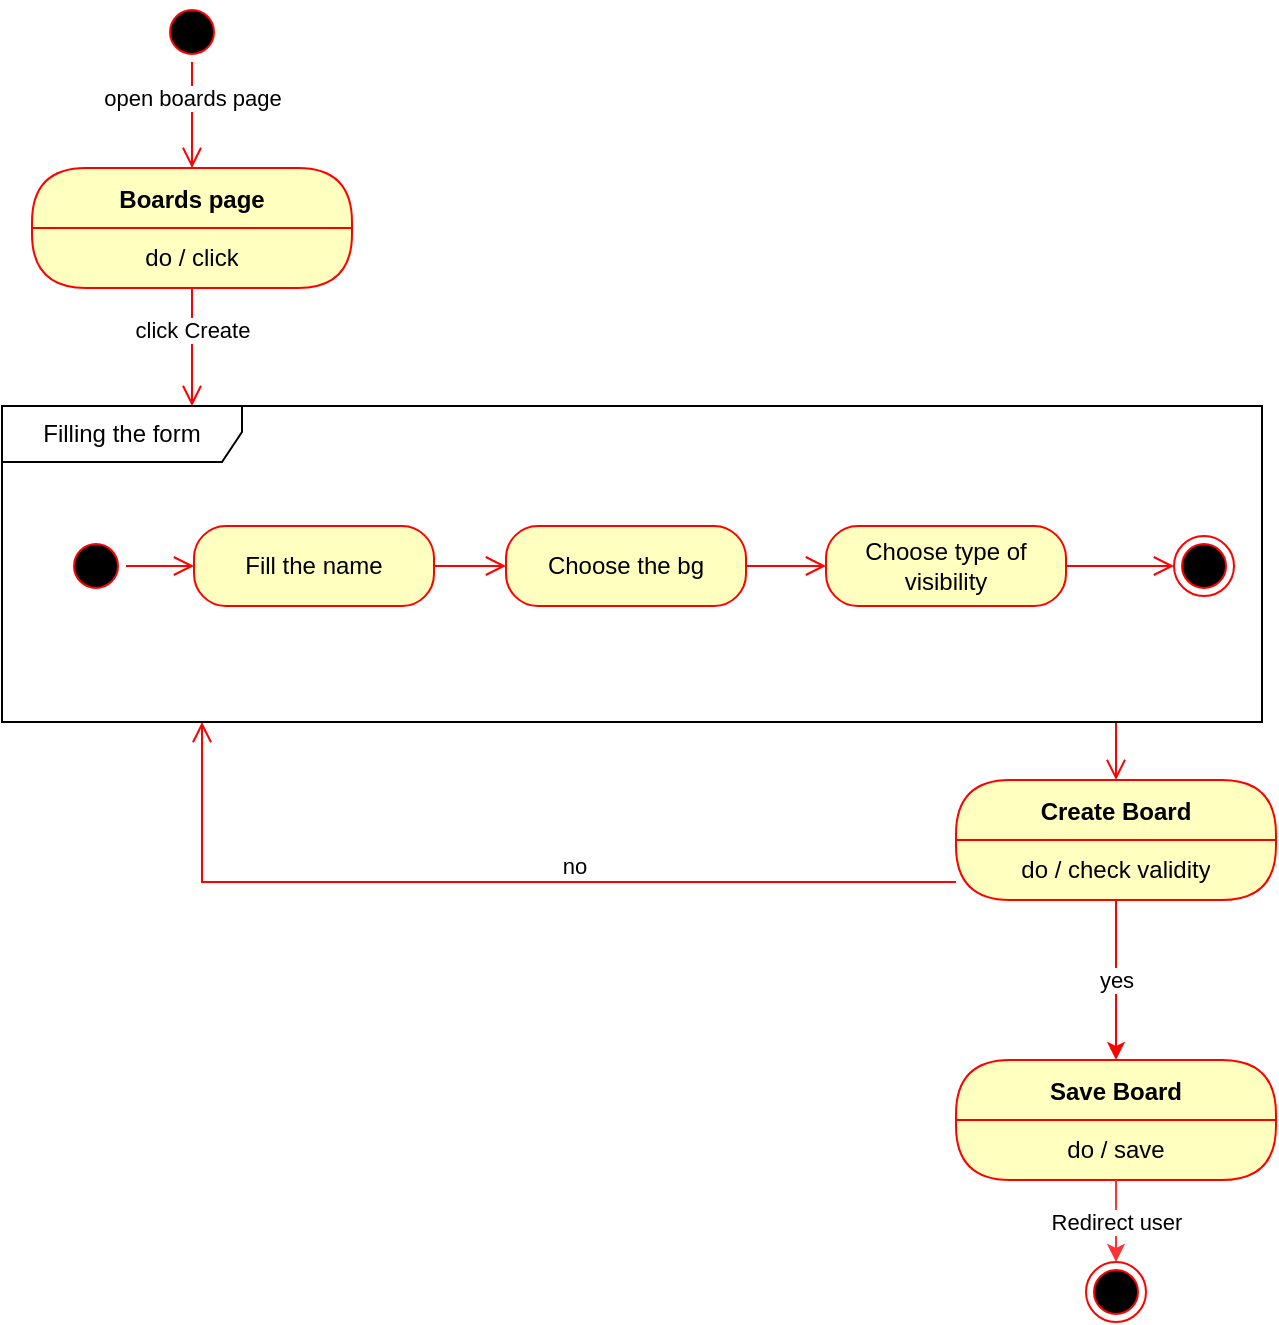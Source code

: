 <mxfile version="21.1.2" type="github">
  <diagram name="Page-1" id="58cdce13-f638-feb5-8d6f-7d28b1aa9fa0">
    <mxGraphModel dx="2390" dy="1277" grid="1" gridSize="10" guides="1" tooltips="1" connect="1" arrows="1" fold="1" page="1" pageScale="1" pageWidth="1100" pageHeight="850" background="none" math="0" shadow="0">
      <root>
        <mxCell id="0" />
        <mxCell id="1" parent="0" />
        <mxCell id="YvCs8bPbRXpfsCYJ8i7O-2" value="Boards page" style="swimlane;fontStyle=1;align=center;verticalAlign=middle;childLayout=stackLayout;horizontal=1;startSize=30;horizontalStack=0;resizeParent=0;resizeLast=1;container=0;fontColor=#000000;collapsible=0;rounded=1;arcSize=30;strokeColor=#ff0000;fillColor=#ffffc0;swimlaneFillColor=#ffffc0;dropTarget=0;" parent="1" vertex="1">
          <mxGeometry x="115" y="93" width="160" height="60" as="geometry" />
        </mxCell>
        <mxCell id="YvCs8bPbRXpfsCYJ8i7O-3" value="do / click" style="text;html=1;strokeColor=none;fillColor=none;align=center;verticalAlign=middle;spacingLeft=4;spacingRight=4;whiteSpace=wrap;overflow=hidden;rotatable=0;fontColor=#000000;" parent="YvCs8bPbRXpfsCYJ8i7O-2" vertex="1">
          <mxGeometry y="30" width="160" height="30" as="geometry" />
        </mxCell>
        <mxCell id="YvCs8bPbRXpfsCYJ8i7O-4" value="click Create" style="edgeStyle=orthogonalEdgeStyle;html=1;verticalAlign=bottom;endArrow=open;endSize=8;strokeColor=#ff0000;rounded=0;" parent="1" source="YvCs8bPbRXpfsCYJ8i7O-2" edge="1">
          <mxGeometry relative="1" as="geometry">
            <mxPoint x="195" y="212" as="targetPoint" />
            <Array as="points">
              <mxPoint x="195" y="200" />
              <mxPoint x="195" y="200" />
            </Array>
          </mxGeometry>
        </mxCell>
        <mxCell id="YvCs8bPbRXpfsCYJ8i7O-5" value="" style="ellipse;html=1;shape=startState;fillColor=#000000;strokeColor=#ff0000;" parent="1" vertex="1">
          <mxGeometry x="180" y="10" width="30" height="30" as="geometry" />
        </mxCell>
        <mxCell id="YvCs8bPbRXpfsCYJ8i7O-6" value="open boards page" style="edgeStyle=orthogonalEdgeStyle;html=1;verticalAlign=bottom;endArrow=open;endSize=8;strokeColor=#ff0000;rounded=0;" parent="1" source="YvCs8bPbRXpfsCYJ8i7O-5" target="YvCs8bPbRXpfsCYJ8i7O-2" edge="1">
          <mxGeometry relative="1" as="geometry">
            <mxPoint x="195" y="100" as="targetPoint" />
          </mxGeometry>
        </mxCell>
        <mxCell id="YvCs8bPbRXpfsCYJ8i7O-17" value="" style="ellipse;html=1;shape=startState;fillColor=#000000;strokeColor=#ff0000;" parent="1" vertex="1">
          <mxGeometry x="132" y="277" width="30" height="30" as="geometry" />
        </mxCell>
        <mxCell id="YvCs8bPbRXpfsCYJ8i7O-18" value="" style="edgeStyle=orthogonalEdgeStyle;html=1;verticalAlign=bottom;endArrow=open;endSize=8;strokeColor=#ff0000;rounded=0;" parent="1" source="YvCs8bPbRXpfsCYJ8i7O-17" target="YvCs8bPbRXpfsCYJ8i7O-22" edge="1">
          <mxGeometry relative="1" as="geometry">
            <mxPoint x="145" y="372" as="targetPoint" />
          </mxGeometry>
        </mxCell>
        <mxCell id="YvCs8bPbRXpfsCYJ8i7O-22" value="Fill the name" style="rounded=1;whiteSpace=wrap;html=1;arcSize=40;fontColor=#000000;fillColor=#ffffc0;strokeColor=#ff0000;" parent="1" vertex="1">
          <mxGeometry x="196" y="272" width="120" height="40" as="geometry" />
        </mxCell>
        <mxCell id="YvCs8bPbRXpfsCYJ8i7O-23" value="" style="edgeStyle=orthogonalEdgeStyle;html=1;verticalAlign=bottom;endArrow=open;endSize=8;strokeColor=#ff0000;rounded=0;" parent="1" source="YvCs8bPbRXpfsCYJ8i7O-22" target="YvCs8bPbRXpfsCYJ8i7O-24" edge="1">
          <mxGeometry relative="1" as="geometry">
            <mxPoint x="300" y="352" as="targetPoint" />
          </mxGeometry>
        </mxCell>
        <mxCell id="YvCs8bPbRXpfsCYJ8i7O-24" value="Choose the bg" style="rounded=1;whiteSpace=wrap;html=1;arcSize=40;fontColor=#000000;fillColor=#ffffc0;strokeColor=#ff0000;" parent="1" vertex="1">
          <mxGeometry x="352" y="272" width="120" height="40" as="geometry" />
        </mxCell>
        <mxCell id="YvCs8bPbRXpfsCYJ8i7O-25" value="" style="edgeStyle=orthogonalEdgeStyle;html=1;verticalAlign=bottom;endArrow=open;endSize=8;strokeColor=#ff0000;rounded=0;" parent="1" source="YvCs8bPbRXpfsCYJ8i7O-24" target="YvCs8bPbRXpfsCYJ8i7O-26" edge="1">
          <mxGeometry relative="1" as="geometry">
            <mxPoint x="470" y="371" as="targetPoint" />
          </mxGeometry>
        </mxCell>
        <mxCell id="YvCs8bPbRXpfsCYJ8i7O-26" value="Choose type of visibility" style="rounded=1;whiteSpace=wrap;html=1;arcSize=40;fontColor=#000000;fillColor=#ffffc0;strokeColor=#ff0000;" parent="1" vertex="1">
          <mxGeometry x="512" y="272" width="120" height="40" as="geometry" />
        </mxCell>
        <mxCell id="YvCs8bPbRXpfsCYJ8i7O-27" value="" style="edgeStyle=orthogonalEdgeStyle;html=1;verticalAlign=bottom;endArrow=open;endSize=8;strokeColor=#ff0000;rounded=0;" parent="1" source="YvCs8bPbRXpfsCYJ8i7O-26" target="YvCs8bPbRXpfsCYJ8i7O-29" edge="1">
          <mxGeometry relative="1" as="geometry">
            <mxPoint x="650" y="371" as="targetPoint" />
          </mxGeometry>
        </mxCell>
        <mxCell id="YvCs8bPbRXpfsCYJ8i7O-29" value="" style="ellipse;html=1;shape=endState;fillColor=#000000;strokeColor=#ff0000;" parent="1" vertex="1">
          <mxGeometry x="686" y="277" width="30" height="30" as="geometry" />
        </mxCell>
        <mxCell id="YvCs8bPbRXpfsCYJ8i7O-43" value="yes" style="edgeStyle=orthogonalEdgeStyle;rounded=0;orthogonalLoop=1;jettySize=auto;html=1;strokeColor=#ff0000;" parent="1" source="YvCs8bPbRXpfsCYJ8i7O-32" target="YvCs8bPbRXpfsCYJ8i7O-40" edge="1">
          <mxGeometry relative="1" as="geometry" />
        </mxCell>
        <mxCell id="YvCs8bPbRXpfsCYJ8i7O-32" value="Create Board" style="swimlane;fontStyle=1;align=center;verticalAlign=middle;childLayout=stackLayout;horizontal=1;startSize=30;horizontalStack=0;resizeParent=0;resizeLast=1;container=0;fontColor=#000000;collapsible=0;rounded=1;arcSize=30;strokeColor=#ff0000;fillColor=#ffffc0;swimlaneFillColor=#ffffc0;dropTarget=0;" parent="1" vertex="1">
          <mxGeometry x="577" y="399" width="160" height="60" as="geometry" />
        </mxCell>
        <mxCell id="YvCs8bPbRXpfsCYJ8i7O-33" value="do / check validity" style="text;html=1;strokeColor=none;fillColor=none;align=center;verticalAlign=middle;spacingLeft=4;spacingRight=4;whiteSpace=wrap;overflow=hidden;rotatable=0;fontColor=#000000;" parent="YvCs8bPbRXpfsCYJ8i7O-32" vertex="1">
          <mxGeometry y="30" width="160" height="30" as="geometry" />
        </mxCell>
        <mxCell id="YvCs8bPbRXpfsCYJ8i7O-38" value="do / check validity" style="text;html=1;strokeColor=none;fillColor=none;align=center;verticalAlign=middle;spacingLeft=4;spacingRight=4;whiteSpace=wrap;overflow=hidden;rotatable=0;fontColor=#000000;" parent="YvCs8bPbRXpfsCYJ8i7O-32" vertex="1">
          <mxGeometry y="60" width="160" as="geometry" />
        </mxCell>
        <mxCell id="YvCs8bPbRXpfsCYJ8i7O-34" value="no" style="edgeStyle=orthogonalEdgeStyle;html=1;verticalAlign=bottom;endArrow=open;endSize=8;strokeColor=#ff0000;rounded=0;" parent="1" source="YvCs8bPbRXpfsCYJ8i7O-32" target="kxtd8z2NnlUB2vbuXtA5-8" edge="1">
          <mxGeometry x="-0.162" y="1" relative="1" as="geometry">
            <mxPoint x="140.059" y="372" as="targetPoint" />
            <Array as="points">
              <mxPoint x="200" y="450" />
            </Array>
            <mxPoint as="offset" />
          </mxGeometry>
        </mxCell>
        <mxCell id="YvCs8bPbRXpfsCYJ8i7O-35" value="" style="edgeStyle=orthogonalEdgeStyle;html=1;verticalAlign=bottom;endArrow=open;endSize=8;strokeColor=#ff0000;rounded=0;" parent="1" source="kxtd8z2NnlUB2vbuXtA5-8" target="YvCs8bPbRXpfsCYJ8i7O-32" edge="1">
          <mxGeometry relative="1" as="geometry">
            <mxPoint x="205" y="222" as="targetPoint" />
            <mxPoint x="657" y="372" as="sourcePoint" />
            <Array as="points">
              <mxPoint x="657" y="380" />
              <mxPoint x="657" y="380" />
            </Array>
          </mxGeometry>
        </mxCell>
        <mxCell id="YvCs8bPbRXpfsCYJ8i7O-40" value="Save Board" style="swimlane;fontStyle=1;align=center;verticalAlign=middle;childLayout=stackLayout;horizontal=1;startSize=30;horizontalStack=0;resizeParent=0;resizeLast=1;container=0;fontColor=#000000;collapsible=0;rounded=1;arcSize=30;strokeColor=#ff0000;fillColor=#ffffc0;swimlaneFillColor=#ffffc0;dropTarget=0;" parent="1" vertex="1">
          <mxGeometry x="577" y="539" width="160" height="60" as="geometry" />
        </mxCell>
        <mxCell id="YvCs8bPbRXpfsCYJ8i7O-41" value="do / save" style="text;html=1;strokeColor=none;fillColor=none;align=center;verticalAlign=middle;spacingLeft=4;spacingRight=4;whiteSpace=wrap;overflow=hidden;rotatable=0;fontColor=#000000;" parent="YvCs8bPbRXpfsCYJ8i7O-40" vertex="1">
          <mxGeometry y="30" width="160" height="30" as="geometry" />
        </mxCell>
        <mxCell id="YvCs8bPbRXpfsCYJ8i7O-42" value="do / check validity" style="text;html=1;strokeColor=none;fillColor=none;align=center;verticalAlign=middle;spacingLeft=4;spacingRight=4;whiteSpace=wrap;overflow=hidden;rotatable=0;fontColor=#000000;" parent="YvCs8bPbRXpfsCYJ8i7O-40" vertex="1">
          <mxGeometry y="60" width="160" as="geometry" />
        </mxCell>
        <mxCell id="kxtd8z2NnlUB2vbuXtA5-6" value="Redirect user" style="edgeStyle=orthogonalEdgeStyle;rounded=0;orthogonalLoop=1;jettySize=auto;html=1;strokeColor=#FF3333;" edge="1" parent="1" source="YvCs8bPbRXpfsCYJ8i7O-41" target="kxtd8z2NnlUB2vbuXtA5-7">
          <mxGeometry relative="1" as="geometry">
            <mxPoint x="657" y="660" as="targetPoint" />
          </mxGeometry>
        </mxCell>
        <mxCell id="kxtd8z2NnlUB2vbuXtA5-7" value="" style="ellipse;html=1;shape=endState;fillColor=#000000;strokeColor=#ff0000;" vertex="1" parent="1">
          <mxGeometry x="642" y="640" width="30" height="30" as="geometry" />
        </mxCell>
        <mxCell id="kxtd8z2NnlUB2vbuXtA5-8" value="Filling the form" style="shape=umlFrame;whiteSpace=wrap;html=1;pointerEvents=0;width=120;height=28;" vertex="1" parent="1">
          <mxGeometry x="100" y="212" width="630" height="158" as="geometry" />
        </mxCell>
      </root>
    </mxGraphModel>
  </diagram>
</mxfile>
